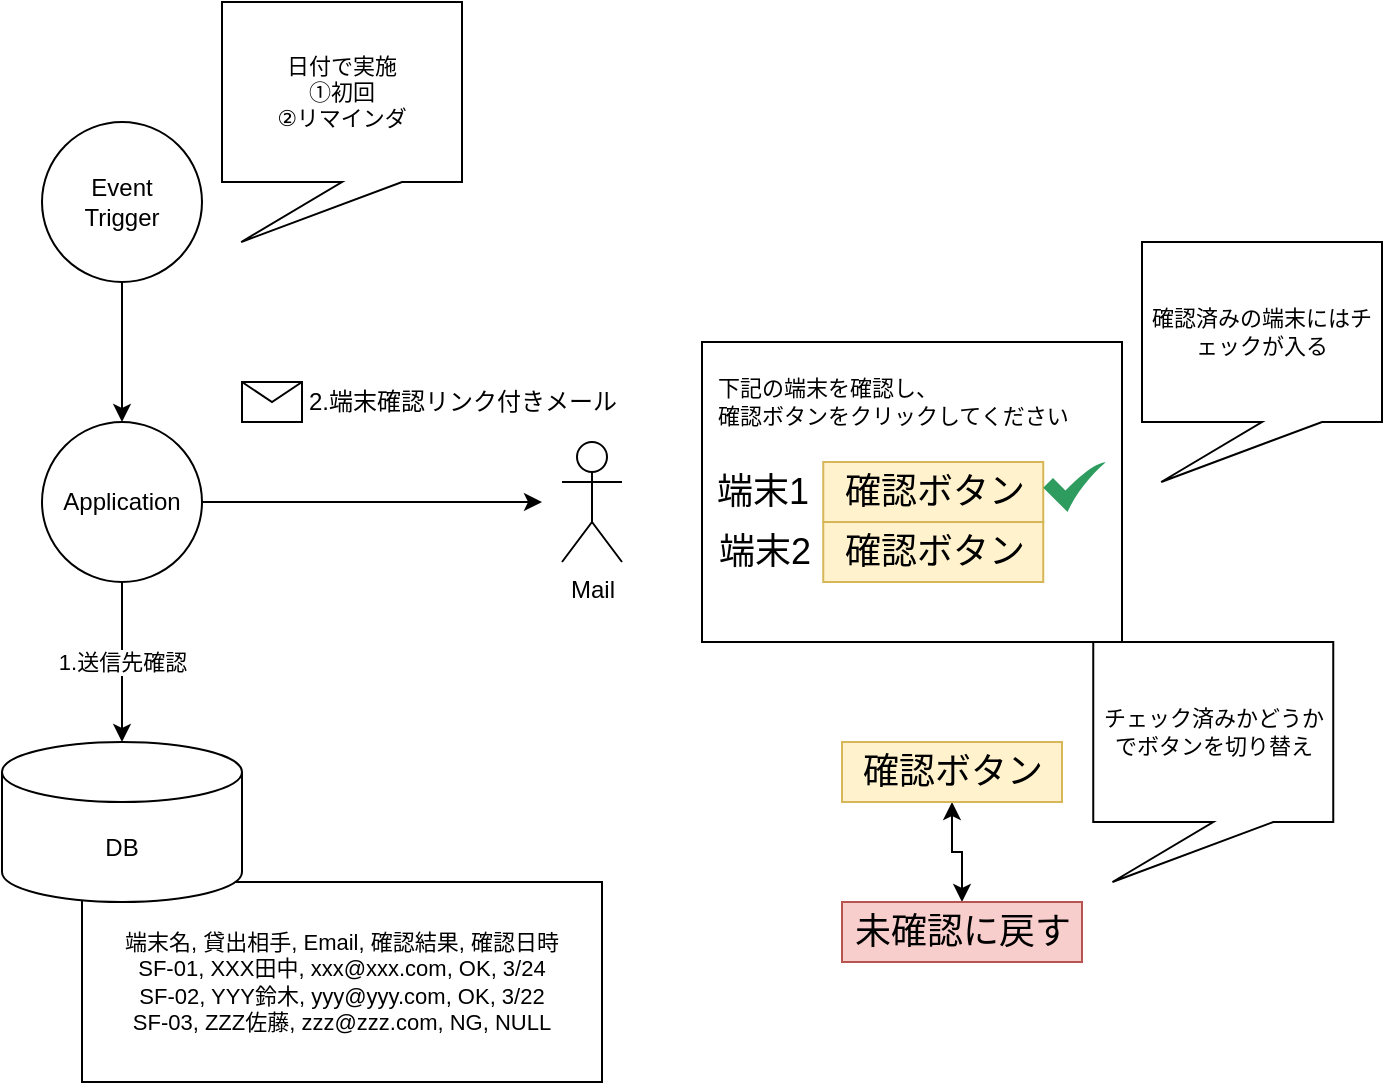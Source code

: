 <mxfile version="16.0.2" type="device" pages="2"><diagram id="vd9lvO-pxmbf7bCJNViB" name="概観"><mxGraphModel dx="782" dy="1700" grid="1" gridSize="10" guides="1" tooltips="1" connect="1" arrows="1" fold="1" page="1" pageScale="1" pageWidth="827" pageHeight="1169" math="0" shadow="0"><root><mxCell id="0"/><mxCell id="1" parent="0"/><mxCell id="F1SBOYUm827L7racOqPQ-43" value="端末名, 貸出相手, Email, 確認結果, 確認日時&lt;br&gt;SF-01, XXX田中, xxx@xxx.com, OK, 3/24&lt;br&gt;SF-02, YYY鈴木, yyy@yyy.com, OK, 3/22&lt;br&gt;SF-03, ZZZ佐藤, zzz@zzz.com, NG, NULL" style="rounded=0;whiteSpace=wrap;html=1;fontSize=11;strokeColor=default;" vertex="1" parent="1"><mxGeometry x="260" y="430" width="260" height="100" as="geometry"/></mxCell><mxCell id="F1SBOYUm827L7racOqPQ-11" value="" style="rounded=0;whiteSpace=wrap;html=1;" vertex="1" parent="1"><mxGeometry x="570" y="160" width="210" height="150" as="geometry"/></mxCell><mxCell id="F1SBOYUm827L7racOqPQ-5" value="1.送信先確認" style="edgeStyle=orthogonalEdgeStyle;rounded=0;orthogonalLoop=1;jettySize=auto;html=1;" edge="1" parent="1" source="F1SBOYUm827L7racOqPQ-3" target="F1SBOYUm827L7racOqPQ-4"><mxGeometry relative="1" as="geometry"/></mxCell><mxCell id="F1SBOYUm827L7racOqPQ-8" style="edgeStyle=orthogonalEdgeStyle;rounded=0;orthogonalLoop=1;jettySize=auto;html=1;exitX=1;exitY=0.5;exitDx=0;exitDy=0;" edge="1" parent="1" source="F1SBOYUm827L7racOqPQ-3"><mxGeometry relative="1" as="geometry"><mxPoint x="490" y="240" as="targetPoint"/></mxGeometry></mxCell><mxCell id="F1SBOYUm827L7racOqPQ-3" value="Application" style="ellipse;whiteSpace=wrap;html=1;aspect=fixed;" vertex="1" parent="1"><mxGeometry x="240" y="200" width="80" height="80" as="geometry"/></mxCell><mxCell id="F1SBOYUm827L7racOqPQ-4" value="DB" style="shape=cylinder3;whiteSpace=wrap;html=1;boundedLbl=1;backgroundOutline=1;size=15;" vertex="1" parent="1"><mxGeometry x="220" y="360" width="120" height="80" as="geometry"/></mxCell><mxCell id="F1SBOYUm827L7racOqPQ-7" value="Mail" style="shape=umlActor;verticalLabelPosition=bottom;verticalAlign=top;html=1;outlineConnect=0;" vertex="1" parent="1"><mxGeometry x="500" y="210" width="30" height="60" as="geometry"/></mxCell><mxCell id="F1SBOYUm827L7racOqPQ-9" value="" style="shape=message;html=1;whiteSpace=wrap;html=1;outlineConnect=0;" vertex="1" parent="1"><mxGeometry x="340" y="180" width="30" height="20" as="geometry"/></mxCell><mxCell id="F1SBOYUm827L7racOqPQ-10" value="2.端末確認リンク付きメール" style="text;html=1;align=center;verticalAlign=middle;resizable=0;points=[];autosize=1;strokeColor=none;fillColor=none;" vertex="1" parent="1"><mxGeometry x="365" y="180" width="170" height="20" as="geometry"/></mxCell><mxCell id="F1SBOYUm827L7racOqPQ-30" value="" style="group" vertex="1" connectable="0" parent="1"><mxGeometry x="580" y="220" width="181.25" height="30" as="geometry"/></mxCell><mxCell id="F1SBOYUm827L7racOqPQ-24" value="確認ボタン" style="text;html=1;align=center;verticalAlign=middle;resizable=0;points=[];autosize=1;strokeColor=#d6b656;fillColor=#fff2cc;fontSize=18;" vertex="1" parent="F1SBOYUm827L7racOqPQ-30"><mxGeometry x="50.62" width="110" height="30" as="geometry"/></mxCell><mxCell id="F1SBOYUm827L7racOqPQ-14" value="" style="group" vertex="1" connectable="0" parent="F1SBOYUm827L7racOqPQ-30"><mxGeometry x="-10" width="55.62" height="30" as="geometry"/></mxCell><mxCell id="F1SBOYUm827L7racOqPQ-12" value="端末1" style="text;html=1;align=center;verticalAlign=middle;resizable=0;points=[];autosize=1;strokeColor=none;fillColor=none;fontSize=18;" vertex="1" parent="F1SBOYUm827L7racOqPQ-14"><mxGeometry width="60" height="30" as="geometry"/></mxCell><mxCell id="F1SBOYUm827L7racOqPQ-13" value="" style="sketch=0;html=1;aspect=fixed;strokeColor=none;shadow=0;align=center;verticalAlign=top;fillColor=#2D9C5E;shape=mxgraph.gcp2.check" vertex="1" parent="F1SBOYUm827L7racOqPQ-30"><mxGeometry x="160.62" width="31.25" height="25" as="geometry"/></mxCell><mxCell id="F1SBOYUm827L7racOqPQ-31" value="" style="group" vertex="1" connectable="0" parent="1"><mxGeometry x="580" y="250" width="181.25" height="30" as="geometry"/></mxCell><mxCell id="F1SBOYUm827L7racOqPQ-32" value="確認ボタン" style="text;html=1;align=center;verticalAlign=middle;resizable=0;points=[];autosize=1;strokeColor=#d6b656;fillColor=#fff2cc;fontSize=18;" vertex="1" parent="F1SBOYUm827L7racOqPQ-31"><mxGeometry x="50.62" width="110" height="30" as="geometry"/></mxCell><mxCell id="F1SBOYUm827L7racOqPQ-33" value="" style="group" vertex="1" connectable="0" parent="F1SBOYUm827L7racOqPQ-31"><mxGeometry x="-9.38" width="60" height="30" as="geometry"/></mxCell><mxCell id="F1SBOYUm827L7racOqPQ-34" value="端末2" style="text;html=1;align=center;verticalAlign=middle;resizable=0;points=[];autosize=1;strokeColor=none;fillColor=none;fontSize=18;" vertex="1" parent="F1SBOYUm827L7racOqPQ-33"><mxGeometry width="60" height="30" as="geometry"/></mxCell><mxCell id="F1SBOYUm827L7racOqPQ-36" value="下記の端末を確認し、&lt;br&gt;確認ボタンをクリックしてください" style="text;html=1;align=left;verticalAlign=middle;resizable=0;points=[];autosize=1;strokeColor=none;fillColor=none;fontSize=11;" vertex="1" parent="1"><mxGeometry x="575.63" y="175" width="190" height="30" as="geometry"/></mxCell><mxCell id="F1SBOYUm827L7racOqPQ-38" value="確認済みの端末にはチェックが入る" style="shape=callout;whiteSpace=wrap;html=1;perimeter=calloutPerimeter;fontSize=11;strokeColor=default;position2=0.08;base=30;" vertex="1" parent="1"><mxGeometry x="790" y="110" width="120" height="120" as="geometry"/></mxCell><mxCell id="F1SBOYUm827L7racOqPQ-41" style="edgeStyle=orthogonalEdgeStyle;rounded=0;orthogonalLoop=1;jettySize=auto;html=1;fontSize=11;startArrow=classic;startFill=1;" edge="1" parent="1" source="F1SBOYUm827L7racOqPQ-39" target="F1SBOYUm827L7racOqPQ-40"><mxGeometry relative="1" as="geometry"/></mxCell><mxCell id="F1SBOYUm827L7racOqPQ-39" value="確認ボタン" style="text;html=1;align=center;verticalAlign=middle;resizable=0;points=[];autosize=1;strokeColor=#d6b656;fillColor=#fff2cc;fontSize=18;" vertex="1" parent="1"><mxGeometry x="640" y="360" width="110" height="30" as="geometry"/></mxCell><mxCell id="F1SBOYUm827L7racOqPQ-40" value="未確認に戻す" style="text;html=1;align=center;verticalAlign=middle;resizable=0;points=[];autosize=1;strokeColor=#b85450;fillColor=#f8cecc;fontSize=18;" vertex="1" parent="1"><mxGeometry x="640" y="440" width="120" height="30" as="geometry"/></mxCell><mxCell id="F1SBOYUm827L7racOqPQ-42" value="チェック済みかどうかでボタンを切り替え" style="shape=callout;whiteSpace=wrap;html=1;perimeter=calloutPerimeter;fontSize=11;strokeColor=default;position2=0.08;base=30;" vertex="1" parent="1"><mxGeometry x="765.63" y="310" width="120" height="120" as="geometry"/></mxCell><mxCell id="F1SBOYUm827L7racOqPQ-45" value="" style="edgeStyle=orthogonalEdgeStyle;rounded=0;orthogonalLoop=1;jettySize=auto;html=1;fontSize=11;startArrow=none;startFill=0;" edge="1" parent="1" source="F1SBOYUm827L7racOqPQ-44" target="F1SBOYUm827L7racOqPQ-3"><mxGeometry relative="1" as="geometry"/></mxCell><mxCell id="F1SBOYUm827L7racOqPQ-44" value="Event&lt;br&gt;Trigger" style="ellipse;whiteSpace=wrap;html=1;aspect=fixed;" vertex="1" parent="1"><mxGeometry x="240" y="50" width="80" height="80" as="geometry"/></mxCell><mxCell id="F1SBOYUm827L7racOqPQ-46" value="日付で実施&lt;br&gt;①初回&lt;br&gt;②リマインダ" style="shape=callout;whiteSpace=wrap;html=1;perimeter=calloutPerimeter;fontSize=11;strokeColor=default;position2=0.08;base=30;" vertex="1" parent="1"><mxGeometry x="330" y="-10" width="120" height="120" as="geometry"/></mxCell></root></mxGraphModel></diagram><diagram id="sqFZ-ZaPToFZ8or6Mq0d" name="AWS"><mxGraphModel dx="782" dy="531" grid="1" gridSize="10" guides="1" tooltips="1" connect="1" arrows="1" fold="1" page="1" pageScale="1" pageWidth="827" pageHeight="1169" math="0" shadow="0"><root><mxCell id="FNN-9vEAtfKr3b_0nIJG-0"/><mxCell id="FNN-9vEAtfKr3b_0nIJG-1" parent="FNN-9vEAtfKr3b_0nIJG-0"/><mxCell id="FNN-9vEAtfKr3b_0nIJG-3" value="AWS Cloud" style="points=[[0,0],[0.25,0],[0.5,0],[0.75,0],[1,0],[1,0.25],[1,0.5],[1,0.75],[1,1],[0.75,1],[0.5,1],[0.25,1],[0,1],[0,0.75],[0,0.5],[0,0.25]];outlineConnect=0;gradientColor=none;html=1;whiteSpace=wrap;fontSize=12;fontStyle=0;container=0;pointerEvents=0;collapsible=0;recursiveResize=0;shape=mxgraph.aws4.group;grIcon=mxgraph.aws4.group_aws_cloud_alt;strokeColor=#232F3E;fillColor=none;verticalAlign=top;align=left;spacingLeft=30;fontColor=#232F3E;dashed=0;" vertex="1" parent="FNN-9vEAtfKr3b_0nIJG-1"><mxGeometry x="200" y="80" width="560" height="400" as="geometry"/></mxCell><mxCell id="FNN-9vEAtfKr3b_0nIJG-14" value="" style="edgeStyle=orthogonalEdgeStyle;rounded=0;orthogonalLoop=1;jettySize=auto;html=1;fontSize=11;startArrow=none;startFill=0;" edge="1" parent="FNN-9vEAtfKr3b_0nIJG-1" source="FNN-9vEAtfKr3b_0nIJG-5" target="FNN-9vEAtfKr3b_0nIJG-6"><mxGeometry relative="1" as="geometry"/></mxCell><mxCell id="FNN-9vEAtfKr3b_0nIJG-5" value="CloudWatchEvent" style="outlineConnect=0;dashed=0;verticalLabelPosition=bottom;verticalAlign=top;align=center;html=1;shape=mxgraph.aws3.event_time_based;fillColor=#759C3E;gradientColor=none;fontSize=11;strokeColor=default;" vertex="1" parent="FNN-9vEAtfKr3b_0nIJG-1"><mxGeometry x="308" y="129" width="50" height="60" as="geometry"/></mxCell><mxCell id="FNN-9vEAtfKr3b_0nIJG-15" style="edgeStyle=orthogonalEdgeStyle;rounded=0;orthogonalLoop=1;jettySize=auto;html=1;entryX=0.5;entryY=0;entryDx=0;entryDy=0;entryPerimeter=0;fontSize=11;startArrow=none;startFill=0;" edge="1" parent="FNN-9vEAtfKr3b_0nIJG-1" source="FNN-9vEAtfKr3b_0nIJG-6" target="FNN-9vEAtfKr3b_0nIJG-7"><mxGeometry relative="1" as="geometry"/></mxCell><mxCell id="FNN-9vEAtfKr3b_0nIJG-17" style="edgeStyle=orthogonalEdgeStyle;rounded=0;orthogonalLoop=1;jettySize=auto;html=1;fontSize=11;startArrow=none;startFill=0;" edge="1" parent="FNN-9vEAtfKr3b_0nIJG-1" source="FNN-9vEAtfKr3b_0nIJG-6" target="FNN-9vEAtfKr3b_0nIJG-16"><mxGeometry relative="1" as="geometry"/></mxCell><mxCell id="FNN-9vEAtfKr3b_0nIJG-6" value="Lambda" style="sketch=0;points=[[0,0,0],[0.25,0,0],[0.5,0,0],[0.75,0,0],[1,0,0],[0,1,0],[0.25,1,0],[0.5,1,0],[0.75,1,0],[1,1,0],[0,0.25,0],[0,0.5,0],[0,0.75,0],[1,0.25,0],[1,0.5,0],[1,0.75,0]];outlineConnect=0;fontColor=#232F3E;gradientColor=#F78E04;gradientDirection=north;fillColor=#D05C17;strokeColor=#ffffff;dashed=0;verticalLabelPosition=bottom;verticalAlign=top;align=center;html=1;fontSize=12;fontStyle=0;aspect=fixed;shape=mxgraph.aws4.resourceIcon;resIcon=mxgraph.aws4.lambda;" vertex="1" parent="FNN-9vEAtfKr3b_0nIJG-1"><mxGeometry x="414" y="120" width="78" height="78" as="geometry"/></mxCell><mxCell id="FNN-9vEAtfKr3b_0nIJG-7" value="DynamoDB" style="outlineConnect=0;dashed=0;verticalLabelPosition=bottom;verticalAlign=top;align=center;html=1;shape=mxgraph.aws3.dynamo_db;fillColor=#2E73B8;gradientColor=none;fontSize=11;strokeColor=default;" vertex="1" parent="FNN-9vEAtfKr3b_0nIJG-1"><mxGeometry x="560" y="239.5" width="72" height="81" as="geometry"/></mxCell><mxCell id="FNN-9vEAtfKr3b_0nIJG-11" value="" style="edgeStyle=orthogonalEdgeStyle;rounded=0;orthogonalLoop=1;jettySize=auto;html=1;fontSize=11;startArrow=none;startFill=0;" edge="1" parent="FNN-9vEAtfKr3b_0nIJG-1" source="FNN-9vEAtfKr3b_0nIJG-8" target="FNN-9vEAtfKr3b_0nIJG-7"><mxGeometry relative="1" as="geometry"/></mxCell><mxCell id="FNN-9vEAtfKr3b_0nIJG-8" value="Lambda" style="sketch=0;points=[[0,0,0],[0.25,0,0],[0.5,0,0],[0.75,0,0],[1,0,0],[0,1,0],[0.25,1,0],[0.5,1,0],[0.75,1,0],[1,1,0],[0,0.25,0],[0,0.5,0],[0,0.75,0],[1,0.25,0],[1,0.5,0],[1,0.75,0]];outlineConnect=0;fontColor=#232F3E;gradientColor=#F78E04;gradientDirection=north;fillColor=#D05C17;strokeColor=#ffffff;dashed=0;verticalLabelPosition=bottom;verticalAlign=top;align=center;html=1;fontSize=12;fontStyle=0;aspect=fixed;shape=mxgraph.aws4.resourceIcon;resIcon=mxgraph.aws4.lambda;" vertex="1" parent="FNN-9vEAtfKr3b_0nIJG-1"><mxGeometry x="414" y="239.5" width="78" height="78" as="geometry"/></mxCell><mxCell id="FNN-9vEAtfKr3b_0nIJG-10" value="" style="edgeStyle=orthogonalEdgeStyle;rounded=0;orthogonalLoop=1;jettySize=auto;html=1;fontSize=11;startArrow=none;startFill=0;" edge="1" parent="FNN-9vEAtfKr3b_0nIJG-1" source="FNN-9vEAtfKr3b_0nIJG-9" target="FNN-9vEAtfKr3b_0nIJG-8"><mxGeometry relative="1" as="geometry"/></mxCell><mxCell id="FNN-9vEAtfKr3b_0nIJG-9" value="API Gateway" style="sketch=0;points=[[0,0,0],[0.25,0,0],[0.5,0,0],[0.75,0,0],[1,0,0],[0,1,0],[0.25,1,0],[0.5,1,0],[0.75,1,0],[1,1,0],[0,0.25,0],[0,0.5,0],[0,0.75,0],[1,0.25,0],[1,0.5,0],[1,0.75,0]];outlineConnect=0;fontColor=#232F3E;gradientColor=#FF4F8B;gradientDirection=north;fillColor=#BC1356;strokeColor=#ffffff;dashed=0;verticalLabelPosition=bottom;verticalAlign=top;align=center;html=1;fontSize=12;fontStyle=0;aspect=fixed;shape=mxgraph.aws4.resourceIcon;resIcon=mxgraph.aws4.api_gateway;" vertex="1" parent="FNN-9vEAtfKr3b_0nIJG-1"><mxGeometry x="280" y="239.5" width="78" height="78" as="geometry"/></mxCell><mxCell id="FNN-9vEAtfKr3b_0nIJG-18" value="" style="edgeStyle=orthogonalEdgeStyle;rounded=0;orthogonalLoop=1;jettySize=auto;html=1;fontSize=11;startArrow=none;startFill=0;" edge="1" parent="FNN-9vEAtfKr3b_0nIJG-1" source="FNN-9vEAtfKr3b_0nIJG-12" target="FNN-9vEAtfKr3b_0nIJG-13"><mxGeometry relative="1" as="geometry"/></mxCell><mxCell id="FNN-9vEAtfKr3b_0nIJG-12" value="CloudFront" style="sketch=0;points=[[0,0,0],[0.25,0,0],[0.5,0,0],[0.75,0,0],[1,0,0],[0,1,0],[0.25,1,0],[0.5,1,0],[0.75,1,0],[1,1,0],[0,0.25,0],[0,0.5,0],[0,0.75,0],[1,0.25,0],[1,0.5,0],[1,0.75,0]];outlineConnect=0;fontColor=#232F3E;gradientColor=#945DF2;gradientDirection=north;fillColor=#5A30B5;strokeColor=#ffffff;dashed=0;verticalLabelPosition=bottom;verticalAlign=top;align=center;html=1;fontSize=12;fontStyle=0;aspect=fixed;shape=mxgraph.aws4.resourceIcon;resIcon=mxgraph.aws4.cloudfront;" vertex="1" parent="FNN-9vEAtfKr3b_0nIJG-1"><mxGeometry x="280" y="360" width="78" height="78" as="geometry"/></mxCell><mxCell id="FNN-9vEAtfKr3b_0nIJG-13" value="S3" style="sketch=0;points=[[0,0,0],[0.25,0,0],[0.5,0,0],[0.75,0,0],[1,0,0],[0,1,0],[0.25,1,0],[0.5,1,0],[0.75,1,0],[1,1,0],[0,0.25,0],[0,0.5,0],[0,0.75,0],[1,0.25,0],[1,0.5,0],[1,0.75,0]];outlineConnect=0;fontColor=#232F3E;gradientColor=#60A337;gradientDirection=north;fillColor=#277116;strokeColor=#ffffff;dashed=0;verticalLabelPosition=bottom;verticalAlign=top;align=center;html=1;fontSize=12;fontStyle=0;aspect=fixed;shape=mxgraph.aws4.resourceIcon;resIcon=mxgraph.aws4.s3;" vertex="1" parent="FNN-9vEAtfKr3b_0nIJG-1"><mxGeometry x="414" y="360" width="78" height="78" as="geometry"/></mxCell><mxCell id="FNN-9vEAtfKr3b_0nIJG-16" value="SES" style="outlineConnect=0;dashed=0;verticalLabelPosition=bottom;verticalAlign=top;align=center;html=1;shape=mxgraph.aws3.ses;fillColor=#D9A741;gradientColor=none;fontSize=11;strokeColor=default;" vertex="1" parent="FNN-9vEAtfKr3b_0nIJG-1"><mxGeometry x="640" y="112.5" width="79.5" height="93" as="geometry"/></mxCell><mxCell id="FNN-9vEAtfKr3b_0nIJG-20" style="edgeStyle=orthogonalEdgeStyle;rounded=0;orthogonalLoop=1;jettySize=auto;html=1;entryX=0;entryY=0.5;entryDx=0;entryDy=0;entryPerimeter=0;fontSize=11;startArrow=none;startFill=0;" edge="1" parent="FNN-9vEAtfKr3b_0nIJG-1" source="FNN-9vEAtfKr3b_0nIJG-19" target="FNN-9vEAtfKr3b_0nIJG-9"><mxGeometry relative="1" as="geometry"/></mxCell><mxCell id="FNN-9vEAtfKr3b_0nIJG-21" style="edgeStyle=orthogonalEdgeStyle;rounded=0;orthogonalLoop=1;jettySize=auto;html=1;entryX=0;entryY=0.5;entryDx=0;entryDy=0;entryPerimeter=0;fontSize=11;startArrow=none;startFill=0;" edge="1" parent="FNN-9vEAtfKr3b_0nIJG-1" source="FNN-9vEAtfKr3b_0nIJG-19" target="FNN-9vEAtfKr3b_0nIJG-12"><mxGeometry relative="1" as="geometry"><Array as="points"><mxPoint x="240" y="280"/><mxPoint x="240" y="399"/></Array></mxGeometry></mxCell><mxCell id="FNN-9vEAtfKr3b_0nIJG-19" value="User" style="shape=actor;whiteSpace=wrap;html=1;fontSize=11;strokeColor=default;verticalAlign=top;labelPosition=center;verticalLabelPosition=bottom;align=center;" vertex="1" parent="FNN-9vEAtfKr3b_0nIJG-1"><mxGeometry x="70" y="250" width="40" height="60" as="geometry"/></mxCell></root></mxGraphModel></diagram></mxfile>